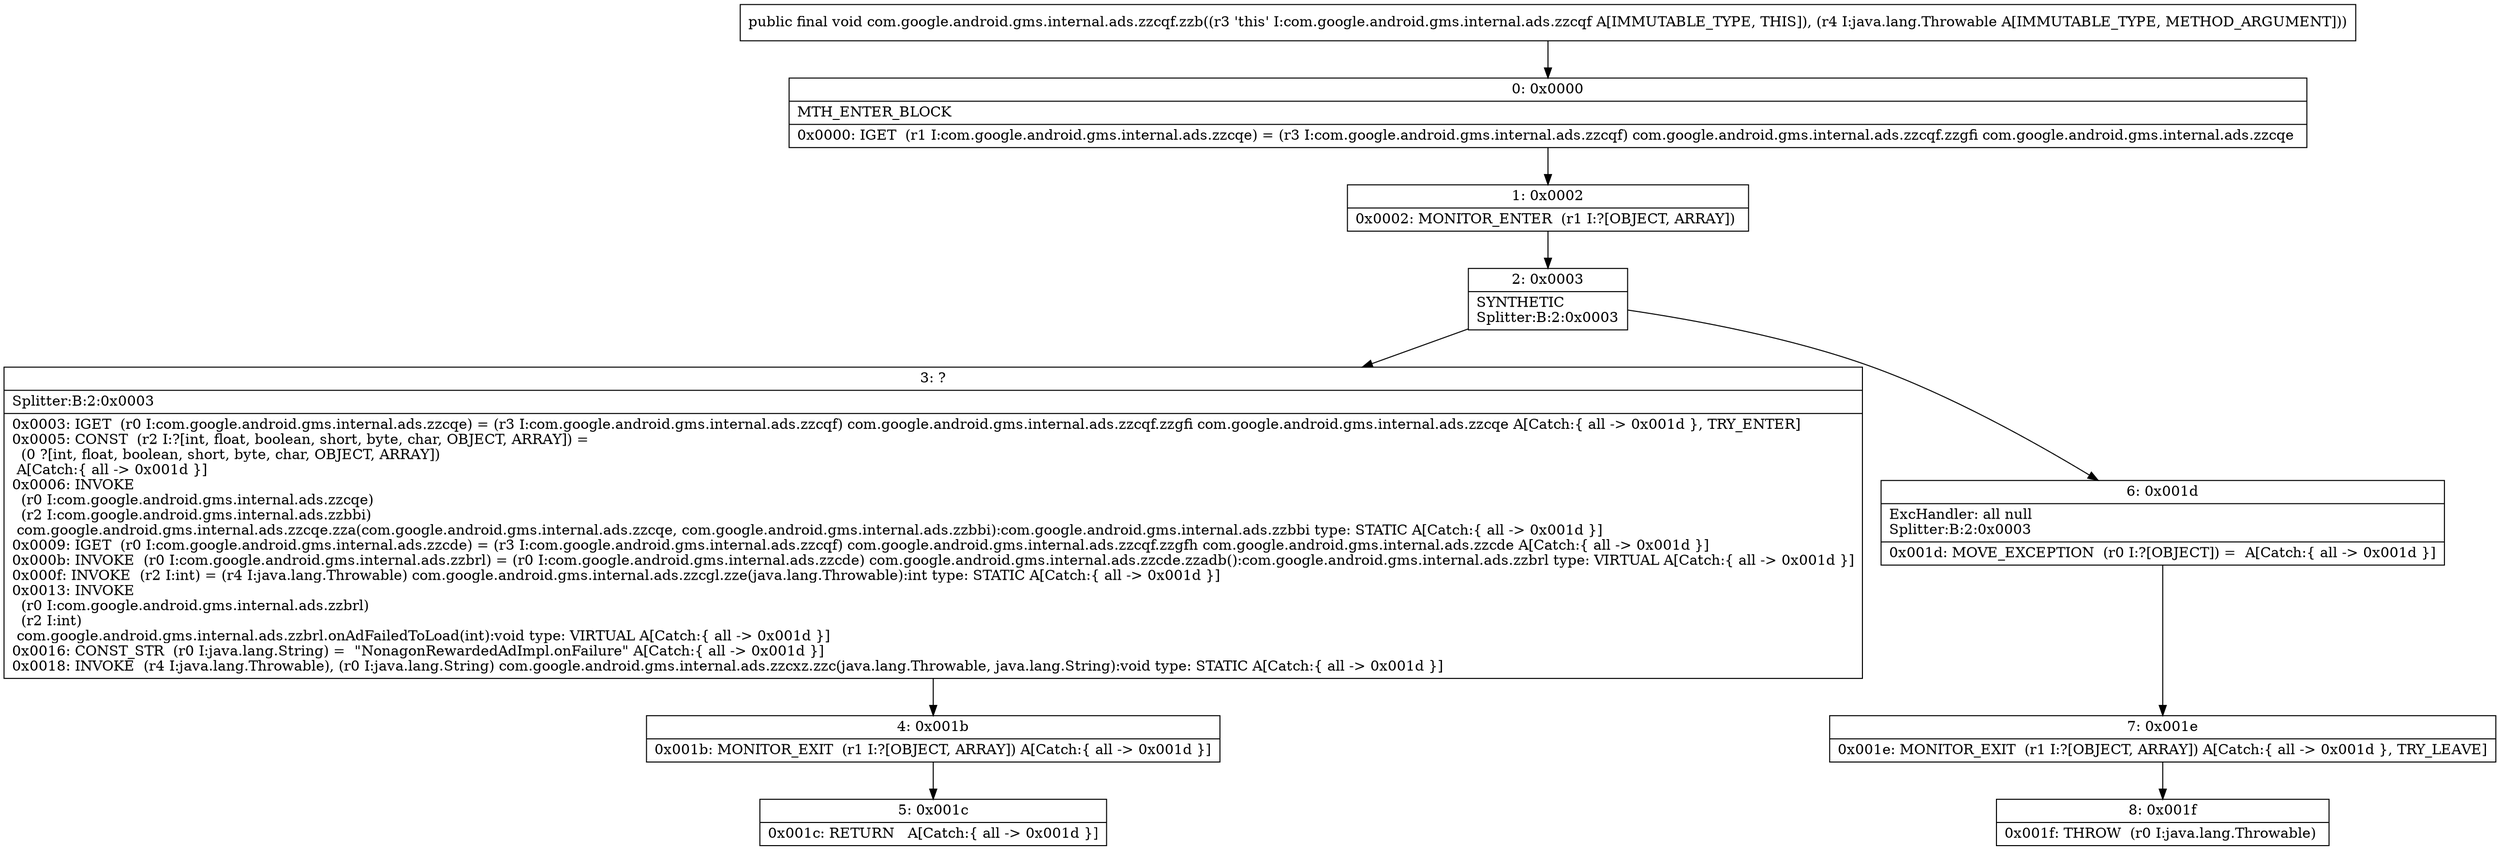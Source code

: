 digraph "CFG forcom.google.android.gms.internal.ads.zzcqf.zzb(Ljava\/lang\/Throwable;)V" {
Node_0 [shape=record,label="{0\:\ 0x0000|MTH_ENTER_BLOCK\l|0x0000: IGET  (r1 I:com.google.android.gms.internal.ads.zzcqe) = (r3 I:com.google.android.gms.internal.ads.zzcqf) com.google.android.gms.internal.ads.zzcqf.zzgfi com.google.android.gms.internal.ads.zzcqe \l}"];
Node_1 [shape=record,label="{1\:\ 0x0002|0x0002: MONITOR_ENTER  (r1 I:?[OBJECT, ARRAY]) \l}"];
Node_2 [shape=record,label="{2\:\ 0x0003|SYNTHETIC\lSplitter:B:2:0x0003\l}"];
Node_3 [shape=record,label="{3\:\ ?|Splitter:B:2:0x0003\l|0x0003: IGET  (r0 I:com.google.android.gms.internal.ads.zzcqe) = (r3 I:com.google.android.gms.internal.ads.zzcqf) com.google.android.gms.internal.ads.zzcqf.zzgfi com.google.android.gms.internal.ads.zzcqe A[Catch:\{ all \-\> 0x001d \}, TRY_ENTER]\l0x0005: CONST  (r2 I:?[int, float, boolean, short, byte, char, OBJECT, ARRAY]) = \l  (0 ?[int, float, boolean, short, byte, char, OBJECT, ARRAY])\l A[Catch:\{ all \-\> 0x001d \}]\l0x0006: INVOKE  \l  (r0 I:com.google.android.gms.internal.ads.zzcqe)\l  (r2 I:com.google.android.gms.internal.ads.zzbbi)\l com.google.android.gms.internal.ads.zzcqe.zza(com.google.android.gms.internal.ads.zzcqe, com.google.android.gms.internal.ads.zzbbi):com.google.android.gms.internal.ads.zzbbi type: STATIC A[Catch:\{ all \-\> 0x001d \}]\l0x0009: IGET  (r0 I:com.google.android.gms.internal.ads.zzcde) = (r3 I:com.google.android.gms.internal.ads.zzcqf) com.google.android.gms.internal.ads.zzcqf.zzgfh com.google.android.gms.internal.ads.zzcde A[Catch:\{ all \-\> 0x001d \}]\l0x000b: INVOKE  (r0 I:com.google.android.gms.internal.ads.zzbrl) = (r0 I:com.google.android.gms.internal.ads.zzcde) com.google.android.gms.internal.ads.zzcde.zzadb():com.google.android.gms.internal.ads.zzbrl type: VIRTUAL A[Catch:\{ all \-\> 0x001d \}]\l0x000f: INVOKE  (r2 I:int) = (r4 I:java.lang.Throwable) com.google.android.gms.internal.ads.zzcgl.zze(java.lang.Throwable):int type: STATIC A[Catch:\{ all \-\> 0x001d \}]\l0x0013: INVOKE  \l  (r0 I:com.google.android.gms.internal.ads.zzbrl)\l  (r2 I:int)\l com.google.android.gms.internal.ads.zzbrl.onAdFailedToLoad(int):void type: VIRTUAL A[Catch:\{ all \-\> 0x001d \}]\l0x0016: CONST_STR  (r0 I:java.lang.String) =  \"NonagonRewardedAdImpl.onFailure\" A[Catch:\{ all \-\> 0x001d \}]\l0x0018: INVOKE  (r4 I:java.lang.Throwable), (r0 I:java.lang.String) com.google.android.gms.internal.ads.zzcxz.zzc(java.lang.Throwable, java.lang.String):void type: STATIC A[Catch:\{ all \-\> 0x001d \}]\l}"];
Node_4 [shape=record,label="{4\:\ 0x001b|0x001b: MONITOR_EXIT  (r1 I:?[OBJECT, ARRAY]) A[Catch:\{ all \-\> 0x001d \}]\l}"];
Node_5 [shape=record,label="{5\:\ 0x001c|0x001c: RETURN   A[Catch:\{ all \-\> 0x001d \}]\l}"];
Node_6 [shape=record,label="{6\:\ 0x001d|ExcHandler: all null\lSplitter:B:2:0x0003\l|0x001d: MOVE_EXCEPTION  (r0 I:?[OBJECT]) =  A[Catch:\{ all \-\> 0x001d \}]\l}"];
Node_7 [shape=record,label="{7\:\ 0x001e|0x001e: MONITOR_EXIT  (r1 I:?[OBJECT, ARRAY]) A[Catch:\{ all \-\> 0x001d \}, TRY_LEAVE]\l}"];
Node_8 [shape=record,label="{8\:\ 0x001f|0x001f: THROW  (r0 I:java.lang.Throwable) \l}"];
MethodNode[shape=record,label="{public final void com.google.android.gms.internal.ads.zzcqf.zzb((r3 'this' I:com.google.android.gms.internal.ads.zzcqf A[IMMUTABLE_TYPE, THIS]), (r4 I:java.lang.Throwable A[IMMUTABLE_TYPE, METHOD_ARGUMENT])) }"];
MethodNode -> Node_0;
Node_0 -> Node_1;
Node_1 -> Node_2;
Node_2 -> Node_3;
Node_2 -> Node_6;
Node_3 -> Node_4;
Node_4 -> Node_5;
Node_6 -> Node_7;
Node_7 -> Node_8;
}

